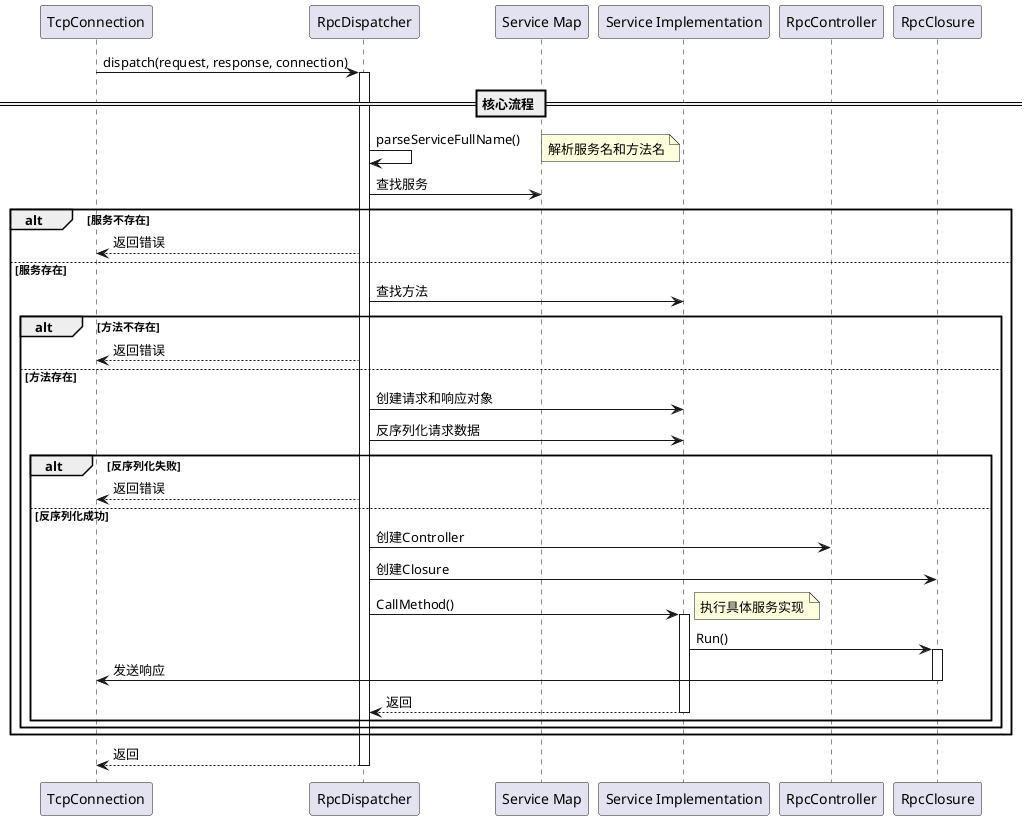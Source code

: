 @startuml RPC_Dispatcher_Sequence

participant "TcpConnection" as Conn
participant "RpcDispatcher" as Dispatcher
participant "Service Map" as ServiceMap
participant "Service Implementation" as Service
participant "RpcController" as Controller
participant "RpcClosure" as Closure

Conn -> Dispatcher: dispatch(request, response, connection)
activate Dispatcher

== 核心流程 ==

Dispatcher -> Dispatcher: parseServiceFullName()
note right: 解析服务名和方法名

Dispatcher -> ServiceMap: 查找服务
alt 服务不存在
    Dispatcher --> Conn: 返回错误
else 服务存在
    Dispatcher -> Service: 查找方法
    
    alt 方法不存在
        Dispatcher --> Conn: 返回错误
    else 方法存在
        Dispatcher -> Service: 创建请求和响应对象
        Dispatcher -> Service: 反序列化请求数据
        
        alt 反序列化失败
            Dispatcher --> Conn: 返回错误
        else 反序列化成功
            Dispatcher -> Controller: 创建Controller
            Dispatcher -> Closure: 创建Closure
            
            Dispatcher -> Service: CallMethod()
            activate Service
            note right: 执行具体服务实现
            
            Service -> Closure: Run()
            activate Closure
            Closure -> Conn: 发送响应
            deactivate Closure
            
            Service --> Dispatcher: 返回
            deactivate Service
        end
    end
end

Dispatcher --> Conn: 返回
deactivate Dispatcher

@enduml